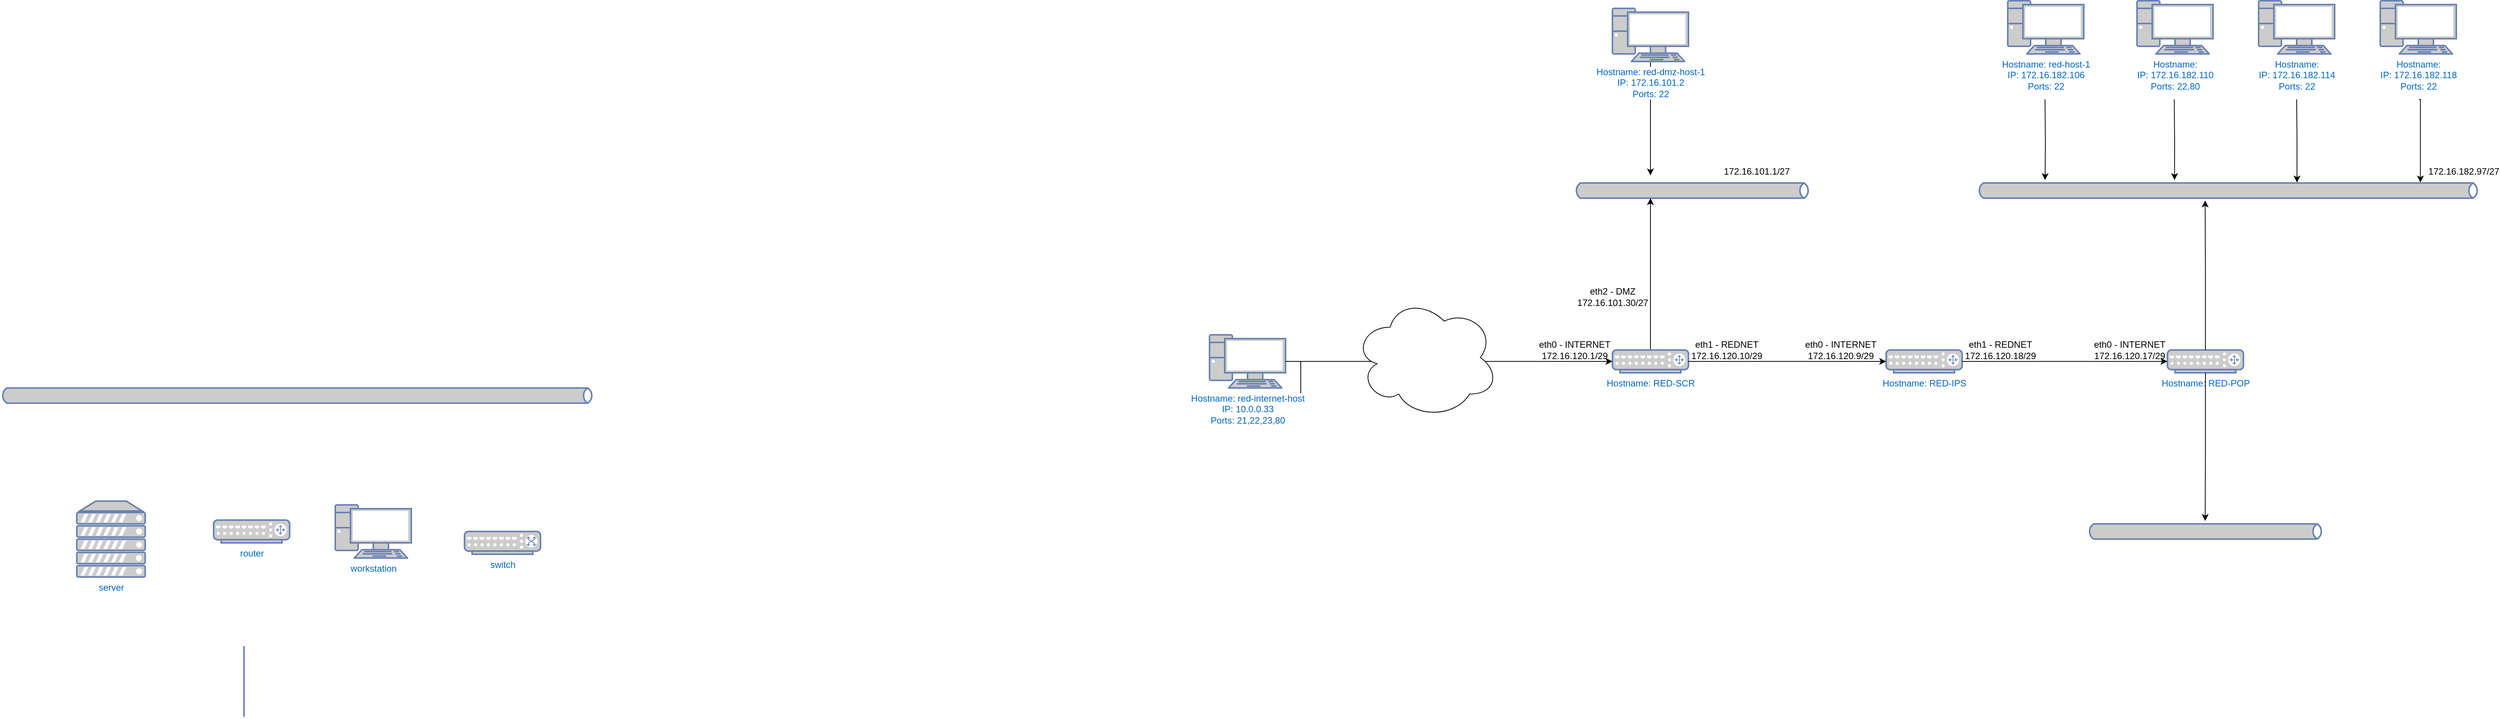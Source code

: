 <mxfile version="24.8.3">
  <diagram name="Page-1" id="d66fe2ae-3e9f-cf2f-6d29-e24063ad5d60">
    <mxGraphModel dx="995" dy="1223" grid="1" gridSize="10" guides="1" tooltips="1" connect="1" arrows="1" fold="1" page="1" pageScale="1" pageWidth="1100" pageHeight="850" background="none" math="0" shadow="0">
      <root>
        <mxCell id="0" />
        <mxCell id="1" parent="0" />
        <mxCell id="tD9H55nl_gsNZWcoYCBU-1" value="router" style="fontColor=#0066CC;verticalAlign=top;verticalLabelPosition=bottom;labelPosition=center;align=center;html=1;fillColor=#CCCCCC;strokeColor=#6881B3;gradientColor=none;gradientDirection=north;strokeWidth=2;shape=mxgraph.networks.router;rounded=1;shadow=0;comic=0;labelBackgroundColor=#ffffff;" vertex="1" parent="1">
          <mxGeometry x="1840" y="774" width="100" height="30" as="geometry" />
        </mxCell>
        <mxCell id="tD9H55nl_gsNZWcoYCBU-2" value="workstation" style="fontColor=#0066CC;verticalAlign=top;verticalLabelPosition=bottom;labelPosition=center;align=center;html=1;fillColor=#CCCCCC;strokeColor=#6881B3;gradientColor=none;gradientDirection=north;strokeWidth=2;shape=mxgraph.networks.pc;rounded=1;shadow=0;comic=0;labelBackgroundColor=#ffffff;" vertex="1" parent="1">
          <mxGeometry x="2000" y="754" width="100" height="70" as="geometry" />
        </mxCell>
        <mxCell id="tD9H55nl_gsNZWcoYCBU-3" value="server" style="fontColor=#0066CC;verticalAlign=top;verticalLabelPosition=bottom;labelPosition=center;align=center;html=1;fillColor=#CCCCCC;strokeColor=#6881B3;gradientColor=none;gradientDirection=north;strokeWidth=2;shape=mxgraph.networks.server;rounded=1;shadow=0;comic=0;labelBackgroundColor=#ffffff;" vertex="1" parent="1">
          <mxGeometry x="1660" y="749" width="90" height="100" as="geometry" />
        </mxCell>
        <mxCell id="tD9H55nl_gsNZWcoYCBU-4" value="switch" style="fontColor=#0066CC;verticalAlign=top;verticalLabelPosition=bottom;labelPosition=center;align=center;html=1;fillColor=#CCCCCC;strokeColor=#6881B3;gradientColor=none;gradientDirection=north;strokeWidth=2;shape=mxgraph.networks.switch;rounded=1;shadow=0;comic=0;labelBackgroundColor=#ffffff;" vertex="1" parent="1">
          <mxGeometry x="2170" y="789" width="100" height="30" as="geometry" />
        </mxCell>
        <mxCell id="tD9H55nl_gsNZWcoYCBU-5" value="" style="html=1;fillColor=#CCCCCC;strokeColor=#6881B3;gradientColor=none;gradientDirection=north;strokeWidth=2;shape=mxgraph.networks.bus;gradientColor=none;gradientDirection=north;fontColor=#ffffff;perimeter=backbonePerimeter;backboneSize=20;rounded=1;shadow=0;comic=0;labelBackgroundColor=#ffffff;" vertex="1" parent="1">
          <mxGeometry x="3630" y="330" width="310" height="20" as="geometry" />
        </mxCell>
        <mxCell id="tD9H55nl_gsNZWcoYCBU-6" value="" style="strokeColor=#6881B3;edgeStyle=none;rounded=0;endArrow=none;html=1;strokeWidth=2;labelBackgroundColor=none;fontFamily=Verdana;fontSize=28;fontColor=#0066CC;entryX=0.5;entryY=0;entryPerimeter=0;" edge="1" parent="1">
          <mxGeometry relative="1" as="geometry">
            <mxPoint x="1880" y="940" as="sourcePoint" />
            <mxPoint x="1880" y="1033" as="targetPoint" />
          </mxGeometry>
        </mxCell>
        <mxCell id="tD9H55nl_gsNZWcoYCBU-12" style="edgeStyle=orthogonalEdgeStyle;rounded=0;orthogonalLoop=1;jettySize=auto;html=1;exitX=0.5;exitY=0;exitDx=0;exitDy=0;exitPerimeter=0;" edge="1" parent="1" source="tD9H55nl_gsNZWcoYCBU-7" target="tD9H55nl_gsNZWcoYCBU-5">
          <mxGeometry relative="1" as="geometry">
            <Array as="points">
              <mxPoint x="3730" y="390" />
              <mxPoint x="3730" y="390" />
            </Array>
          </mxGeometry>
        </mxCell>
        <mxCell id="tD9H55nl_gsNZWcoYCBU-7" value="Hostname: RED-SCR" style="fontColor=#0066CC;verticalAlign=top;verticalLabelPosition=bottom;labelPosition=center;align=center;html=1;fillColor=#CCCCCC;strokeColor=#6881B3;gradientColor=none;gradientDirection=north;strokeWidth=2;shape=mxgraph.networks.router;rounded=1;shadow=0;comic=0;labelBackgroundColor=#ffffff;" vertex="1" parent="1">
          <mxGeometry x="3680" y="550" width="100" height="30" as="geometry" />
        </mxCell>
        <mxCell id="tD9H55nl_gsNZWcoYCBU-21" value="" style="edgeStyle=orthogonalEdgeStyle;rounded=0;orthogonalLoop=1;jettySize=auto;html=1;" edge="1" parent="1" source="tD9H55nl_gsNZWcoYCBU-8">
          <mxGeometry relative="1" as="geometry">
            <mxPoint x="3260" y="638" as="targetPoint" />
          </mxGeometry>
        </mxCell>
        <mxCell id="tD9H55nl_gsNZWcoYCBU-8" value="&lt;div&gt;Hostname: red-internet-host&lt;/div&gt;&lt;div&gt;IP: 10.0.0.33&lt;/div&gt;&lt;div&gt;Ports: 21,22,23,80&lt;br&gt;&lt;/div&gt;" style="fontColor=#0066CC;verticalAlign=top;verticalLabelPosition=bottom;labelPosition=center;align=center;html=1;fillColor=#CCCCCC;strokeColor=#6881B3;gradientColor=none;gradientDirection=north;strokeWidth=2;shape=mxgraph.networks.pc;rounded=1;shadow=0;comic=0;labelBackgroundColor=#ffffff;" vertex="1" parent="1">
          <mxGeometry x="3150" y="530" width="100" height="70" as="geometry" />
        </mxCell>
        <mxCell id="tD9H55nl_gsNZWcoYCBU-9" value="" style="html=1;fillColor=#CCCCCC;strokeColor=#6881B3;gradientColor=none;gradientDirection=north;strokeWidth=2;shape=mxgraph.networks.bus;gradientColor=none;gradientDirection=north;fontColor=#ffffff;perimeter=backbonePerimeter;backboneSize=20;rounded=1;shadow=0;comic=0;labelBackgroundColor=#ffffff;" vertex="1" parent="1">
          <mxGeometry x="1560" y="600" width="780" height="20" as="geometry" />
        </mxCell>
        <mxCell id="tD9H55nl_gsNZWcoYCBU-13" style="edgeStyle=orthogonalEdgeStyle;rounded=0;orthogonalLoop=1;jettySize=auto;html=1;exitX=0.5;exitY=1;exitDx=0;exitDy=0;exitPerimeter=0;" edge="1" parent="1" source="tD9H55nl_gsNZWcoYCBU-10">
          <mxGeometry relative="1" as="geometry">
            <mxPoint x="3730" y="320" as="targetPoint" />
          </mxGeometry>
        </mxCell>
        <mxCell id="tD9H55nl_gsNZWcoYCBU-10" value="&lt;div&gt;Hostname: red-dmz-host-1&lt;/div&gt;&lt;div&gt;IP: 172.16.101.2&lt;/div&gt;&lt;div&gt;Ports: 22&lt;br&gt;&lt;/div&gt;" style="fontColor=#0066CC;verticalAlign=top;verticalLabelPosition=bottom;labelPosition=center;align=center;html=1;fillColor=#CCCCCC;strokeColor=#6881B3;gradientColor=none;gradientDirection=north;strokeWidth=2;shape=mxgraph.networks.pc;rounded=1;shadow=0;comic=0;labelBackgroundColor=#ffffff;" vertex="1" parent="1">
          <mxGeometry x="3680" y="100" width="100" height="70" as="geometry" />
        </mxCell>
        <mxCell id="tD9H55nl_gsNZWcoYCBU-14" value="172.16.101.1/27" style="text;html=1;align=center;verticalAlign=middle;whiteSpace=wrap;rounded=0;" vertex="1" parent="1">
          <mxGeometry x="3840" y="300" width="60" height="30" as="geometry" />
        </mxCell>
        <mxCell id="tD9H55nl_gsNZWcoYCBU-15" style="edgeStyle=orthogonalEdgeStyle;rounded=0;orthogonalLoop=1;jettySize=auto;html=1;exitX=1;exitY=0.5;exitDx=0;exitDy=0;exitPerimeter=0;entryX=0;entryY=0.5;entryDx=0;entryDy=0;entryPerimeter=0;" edge="1" parent="1" source="tD9H55nl_gsNZWcoYCBU-8" target="tD9H55nl_gsNZWcoYCBU-7">
          <mxGeometry relative="1" as="geometry" />
        </mxCell>
        <mxCell id="tD9H55nl_gsNZWcoYCBU-16" value="Hostname: RED-IPS" style="fontColor=#0066CC;verticalAlign=top;verticalLabelPosition=bottom;labelPosition=center;align=center;html=1;fillColor=#CCCCCC;strokeColor=#6881B3;gradientColor=none;gradientDirection=north;strokeWidth=2;shape=mxgraph.networks.router;rounded=1;shadow=0;comic=0;labelBackgroundColor=#ffffff;" vertex="1" parent="1">
          <mxGeometry x="4040" y="550" width="100" height="30" as="geometry" />
        </mxCell>
        <mxCell id="tD9H55nl_gsNZWcoYCBU-17" value="Hostname: RED-POP" style="fontColor=#0066CC;verticalAlign=top;verticalLabelPosition=bottom;labelPosition=center;align=center;html=1;fillColor=#CCCCCC;strokeColor=#6881B3;gradientColor=none;gradientDirection=north;strokeWidth=2;shape=mxgraph.networks.router;rounded=1;shadow=0;comic=0;labelBackgroundColor=#ffffff;" vertex="1" parent="1">
          <mxGeometry x="4410" y="550" width="100" height="30" as="geometry" />
        </mxCell>
        <mxCell id="tD9H55nl_gsNZWcoYCBU-18" style="edgeStyle=orthogonalEdgeStyle;rounded=0;orthogonalLoop=1;jettySize=auto;html=1;exitX=1;exitY=0.5;exitDx=0;exitDy=0;exitPerimeter=0;entryX=0;entryY=0.5;entryDx=0;entryDy=0;entryPerimeter=0;" edge="1" parent="1" source="tD9H55nl_gsNZWcoYCBU-7" target="tD9H55nl_gsNZWcoYCBU-16">
          <mxGeometry relative="1" as="geometry" />
        </mxCell>
        <mxCell id="tD9H55nl_gsNZWcoYCBU-19" style="edgeStyle=orthogonalEdgeStyle;rounded=0;orthogonalLoop=1;jettySize=auto;html=1;exitX=1;exitY=0.5;exitDx=0;exitDy=0;exitPerimeter=0;entryX=0;entryY=0.5;entryDx=0;entryDy=0;entryPerimeter=0;" edge="1" parent="1" source="tD9H55nl_gsNZWcoYCBU-16" target="tD9H55nl_gsNZWcoYCBU-17">
          <mxGeometry relative="1" as="geometry" />
        </mxCell>
        <mxCell id="tD9H55nl_gsNZWcoYCBU-26" value="&lt;div&gt;eth2 - DMZ&lt;br&gt;&lt;/div&gt;&lt;div&gt;172.16.101.30/27&lt;br&gt;&lt;/div&gt;" style="text;html=1;align=center;verticalAlign=middle;resizable=0;points=[];autosize=1;strokeColor=none;fillColor=none;" vertex="1" parent="1">
          <mxGeometry x="3620" y="460" width="120" height="40" as="geometry" />
        </mxCell>
        <mxCell id="tD9H55nl_gsNZWcoYCBU-27" value="&lt;div&gt;eth1 - REDNET&lt;br&gt;&lt;/div&gt;&lt;div&gt;172.16.120.10/29&lt;br&gt;&lt;/div&gt;" style="text;html=1;align=center;verticalAlign=middle;resizable=0;points=[];autosize=1;strokeColor=none;fillColor=none;" vertex="1" parent="1">
          <mxGeometry x="3770" y="530" width="120" height="40" as="geometry" />
        </mxCell>
        <mxCell id="tD9H55nl_gsNZWcoYCBU-28" value="&lt;div&gt;eth0 - INTERNET&lt;br&gt;&lt;/div&gt;&lt;div&gt;172.16.120.9/29&lt;/div&gt;" style="text;html=1;align=center;verticalAlign=middle;resizable=0;points=[];autosize=1;strokeColor=none;fillColor=none;" vertex="1" parent="1">
          <mxGeometry x="3920" y="530" width="120" height="40" as="geometry" />
        </mxCell>
        <mxCell id="tD9H55nl_gsNZWcoYCBU-29" value="&lt;div&gt;eth1 - REDNET&lt;br&gt;&lt;/div&gt;172.16.120.18/29" style="text;html=1;align=center;verticalAlign=middle;resizable=0;points=[];autosize=1;strokeColor=none;fillColor=none;" vertex="1" parent="1">
          <mxGeometry x="4130" y="530" width="120" height="40" as="geometry" />
        </mxCell>
        <mxCell id="tD9H55nl_gsNZWcoYCBU-30" value="&lt;div&gt;eth0 - INTERNET&lt;/div&gt;&lt;div&gt;172.16.120.17/29&lt;br&gt;&lt;/div&gt;" style="text;html=1;align=center;verticalAlign=middle;resizable=0;points=[];autosize=1;strokeColor=none;fillColor=none;" vertex="1" parent="1">
          <mxGeometry x="4300" y="530" width="120" height="40" as="geometry" />
        </mxCell>
        <mxCell id="tD9H55nl_gsNZWcoYCBU-31" value="&lt;div&gt;eth0 - INTERNET&lt;br&gt;&lt;/div&gt;&lt;div&gt;172.16.120.1/29&lt;/div&gt;" style="text;html=1;align=center;verticalAlign=middle;resizable=0;points=[];autosize=1;strokeColor=none;fillColor=none;" vertex="1" parent="1">
          <mxGeometry x="3570" y="530" width="120" height="40" as="geometry" />
        </mxCell>
        <mxCell id="tD9H55nl_gsNZWcoYCBU-33" value="" style="ellipse;shape=cloud;whiteSpace=wrap;html=1;" vertex="1" parent="1">
          <mxGeometry x="3340" y="480" width="190" height="160" as="geometry" />
        </mxCell>
        <mxCell id="tD9H55nl_gsNZWcoYCBU-34" value="" style="html=1;fillColor=#CCCCCC;strokeColor=#6881B3;gradientColor=none;gradientDirection=north;strokeWidth=2;shape=mxgraph.networks.bus;gradientColor=none;gradientDirection=north;fontColor=#ffffff;perimeter=backbonePerimeter;backboneSize=20;rounded=1;shadow=0;comic=0;labelBackgroundColor=#ffffff;" vertex="1" parent="1">
          <mxGeometry x="4160" y="330" width="660" height="20" as="geometry" />
        </mxCell>
        <mxCell id="tD9H55nl_gsNZWcoYCBU-35" value="" style="html=1;fillColor=#CCCCCC;strokeColor=#6881B3;gradientColor=none;gradientDirection=north;strokeWidth=2;shape=mxgraph.networks.bus;gradientColor=none;gradientDirection=north;fontColor=#ffffff;perimeter=backbonePerimeter;backboneSize=20;rounded=1;shadow=0;comic=0;labelBackgroundColor=#ffffff;" vertex="1" parent="1">
          <mxGeometry x="4305" y="779" width="310" height="20" as="geometry" />
        </mxCell>
        <mxCell id="tD9H55nl_gsNZWcoYCBU-36" style="edgeStyle=orthogonalEdgeStyle;rounded=0;orthogonalLoop=1;jettySize=auto;html=1;exitX=0.5;exitY=1;exitDx=0;exitDy=0;exitPerimeter=0;entryX=0.499;entryY=-0.195;entryDx=0;entryDy=0;entryPerimeter=0;" edge="1" parent="1" source="tD9H55nl_gsNZWcoYCBU-17" target="tD9H55nl_gsNZWcoYCBU-35">
          <mxGeometry relative="1" as="geometry" />
        </mxCell>
        <mxCell id="tD9H55nl_gsNZWcoYCBU-37" style="edgeStyle=orthogonalEdgeStyle;rounded=0;orthogonalLoop=1;jettySize=auto;html=1;exitX=0.5;exitY=0;exitDx=0;exitDy=0;exitPerimeter=0;entryX=0.454;entryY=1.15;entryDx=0;entryDy=0;entryPerimeter=0;" edge="1" parent="1" source="tD9H55nl_gsNZWcoYCBU-17" target="tD9H55nl_gsNZWcoYCBU-34">
          <mxGeometry relative="1" as="geometry" />
        </mxCell>
        <mxCell id="tD9H55nl_gsNZWcoYCBU-38" value="&lt;div&gt;Hostname: red-host-1&lt;/div&gt;&lt;div&gt;IP: 172.16.182.106&lt;/div&gt;&lt;div&gt;Ports: 22&lt;br&gt;&lt;/div&gt;" style="fontColor=#0066CC;verticalAlign=top;verticalLabelPosition=bottom;labelPosition=center;align=center;html=1;fillColor=#CCCCCC;strokeColor=#6881B3;gradientColor=none;gradientDirection=north;strokeWidth=2;shape=mxgraph.networks.pc;rounded=1;shadow=0;comic=0;labelBackgroundColor=#ffffff;" vertex="1" parent="1">
          <mxGeometry x="4200" y="90" width="100" height="70" as="geometry" />
        </mxCell>
        <mxCell id="tD9H55nl_gsNZWcoYCBU-39" value="&lt;div&gt;Hostname: &lt;br&gt;&lt;/div&gt;&lt;div&gt;IP: 172.16.182.110&lt;/div&gt;&lt;div&gt;Ports: 22,80&lt;br&gt;&lt;/div&gt;" style="fontColor=#0066CC;verticalAlign=top;verticalLabelPosition=bottom;labelPosition=center;align=center;html=1;fillColor=#CCCCCC;strokeColor=#6881B3;gradientColor=none;gradientDirection=north;strokeWidth=2;shape=mxgraph.networks.pc;rounded=1;shadow=0;comic=0;labelBackgroundColor=#ffffff;" vertex="1" parent="1">
          <mxGeometry x="4370" y="90" width="100" height="70" as="geometry" />
        </mxCell>
        <mxCell id="tD9H55nl_gsNZWcoYCBU-40" value="&lt;div&gt;Hostname: &lt;br&gt;&lt;/div&gt;&lt;div&gt;IP: 172.16.182.114&lt;/div&gt;&lt;div&gt;Ports: 22&lt;br&gt;&lt;/div&gt;" style="fontColor=#0066CC;verticalAlign=top;verticalLabelPosition=bottom;labelPosition=center;align=center;html=1;fillColor=#CCCCCC;strokeColor=#6881B3;gradientColor=none;gradientDirection=north;strokeWidth=2;shape=mxgraph.networks.pc;rounded=1;shadow=0;comic=0;labelBackgroundColor=#ffffff;" vertex="1" parent="1">
          <mxGeometry x="4530" y="90" width="100" height="70" as="geometry" />
        </mxCell>
        <mxCell id="tD9H55nl_gsNZWcoYCBU-41" value="&lt;div&gt;Hostname: &lt;br&gt;&lt;/div&gt;&lt;div&gt;IP: 172.16.182.118&lt;/div&gt;&lt;div&gt;Ports: 22&lt;br&gt;&lt;/div&gt;" style="fontColor=#0066CC;verticalAlign=top;verticalLabelPosition=bottom;labelPosition=center;align=center;html=1;fillColor=#CCCCCC;strokeColor=#6881B3;gradientColor=none;gradientDirection=north;strokeWidth=2;shape=mxgraph.networks.pc;rounded=1;shadow=0;comic=0;labelBackgroundColor=#ffffff;" vertex="1" parent="1">
          <mxGeometry x="4690" y="90" width="100" height="70" as="geometry" />
        </mxCell>
        <mxCell id="tD9H55nl_gsNZWcoYCBU-42" style="edgeStyle=orthogonalEdgeStyle;rounded=0;orthogonalLoop=1;jettySize=auto;html=1;entryX=0.135;entryY=-0.192;entryDx=0;entryDy=0;entryPerimeter=0;" edge="1" parent="1" target="tD9H55nl_gsNZWcoYCBU-34">
          <mxGeometry relative="1" as="geometry">
            <mxPoint x="4249" y="220" as="sourcePoint" />
          </mxGeometry>
        </mxCell>
        <mxCell id="tD9H55nl_gsNZWcoYCBU-43" style="edgeStyle=orthogonalEdgeStyle;rounded=0;orthogonalLoop=1;jettySize=auto;html=1;entryX=0.393;entryY=-0.192;entryDx=0;entryDy=0;entryPerimeter=0;" edge="1" parent="1" target="tD9H55nl_gsNZWcoYCBU-34">
          <mxGeometry relative="1" as="geometry">
            <mxPoint x="4419" y="220" as="sourcePoint" />
          </mxGeometry>
        </mxCell>
        <mxCell id="tD9H55nl_gsNZWcoYCBU-44" style="edgeStyle=orthogonalEdgeStyle;rounded=0;orthogonalLoop=1;jettySize=auto;html=1;entryX=0.637;entryY=-0.034;entryDx=0;entryDy=0;entryPerimeter=0;" edge="1" parent="1" target="tD9H55nl_gsNZWcoYCBU-34">
          <mxGeometry relative="1" as="geometry">
            <mxPoint x="4580" y="220" as="sourcePoint" />
          </mxGeometry>
        </mxCell>
        <mxCell id="tD9H55nl_gsNZWcoYCBU-45" style="edgeStyle=orthogonalEdgeStyle;rounded=0;orthogonalLoop=1;jettySize=auto;html=1;entryX=0.883;entryY=-0.034;entryDx=0;entryDy=0;entryPerimeter=0;" edge="1" parent="1" target="tD9H55nl_gsNZWcoYCBU-34">
          <mxGeometry relative="1" as="geometry">
            <mxPoint x="4741" y="220" as="sourcePoint" />
            <Array as="points">
              <mxPoint x="4743" y="220" />
            </Array>
          </mxGeometry>
        </mxCell>
        <mxCell id="tD9H55nl_gsNZWcoYCBU-46" value="172.16.182.97/27" style="text;html=1;align=center;verticalAlign=middle;whiteSpace=wrap;rounded=0;" vertex="1" parent="1">
          <mxGeometry x="4770" y="300" width="60" height="30" as="geometry" />
        </mxCell>
      </root>
    </mxGraphModel>
  </diagram>
</mxfile>
